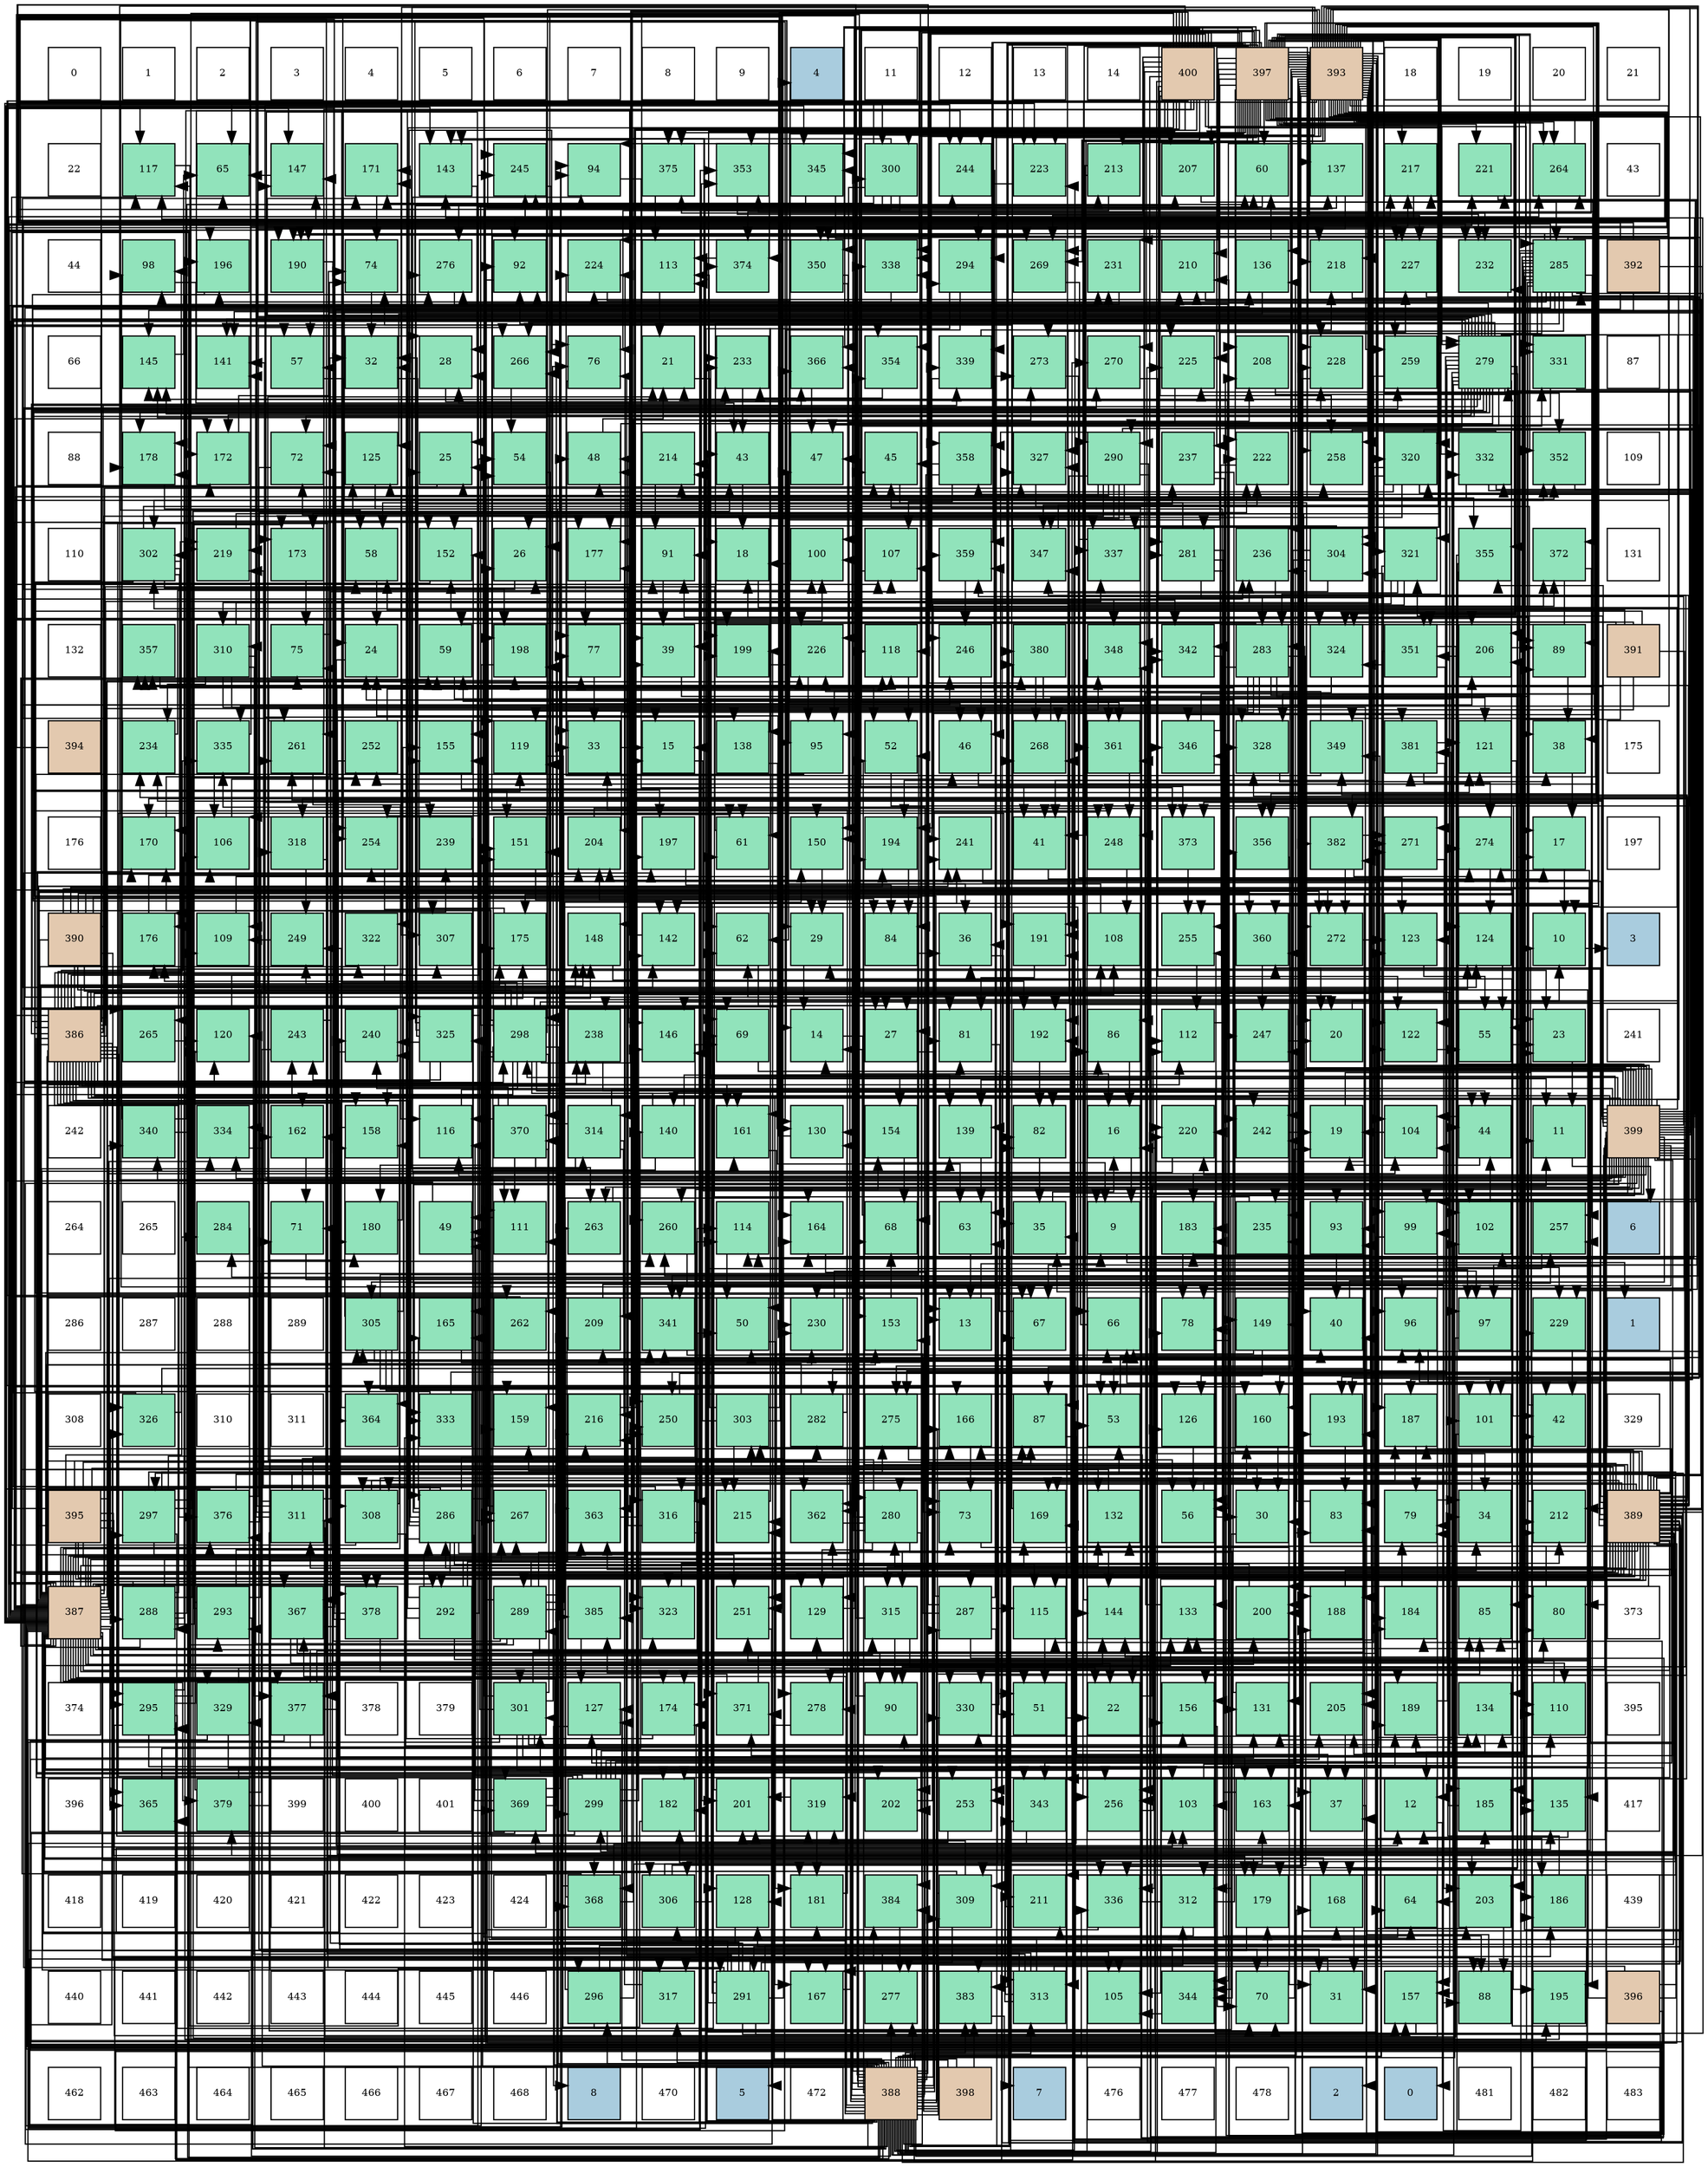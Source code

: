 digraph layout{
 rankdir=TB;
 splines=ortho;
 node [style=filled shape=square fixedsize=true width=0.6];
0[label="0", fontsize=8, fillcolor="#ffffff"];
1[label="1", fontsize=8, fillcolor="#ffffff"];
2[label="2", fontsize=8, fillcolor="#ffffff"];
3[label="3", fontsize=8, fillcolor="#ffffff"];
4[label="4", fontsize=8, fillcolor="#ffffff"];
5[label="5", fontsize=8, fillcolor="#ffffff"];
6[label="6", fontsize=8, fillcolor="#ffffff"];
7[label="7", fontsize=8, fillcolor="#ffffff"];
8[label="8", fontsize=8, fillcolor="#ffffff"];
9[label="9", fontsize=8, fillcolor="#ffffff"];
10[label="4", fontsize=8, fillcolor="#a9ccde"];
11[label="11", fontsize=8, fillcolor="#ffffff"];
12[label="12", fontsize=8, fillcolor="#ffffff"];
13[label="13", fontsize=8, fillcolor="#ffffff"];
14[label="14", fontsize=8, fillcolor="#ffffff"];
15[label="400", fontsize=8, fillcolor="#e3c9af"];
16[label="397", fontsize=8, fillcolor="#e3c9af"];
17[label="393", fontsize=8, fillcolor="#e3c9af"];
18[label="18", fontsize=8, fillcolor="#ffffff"];
19[label="19", fontsize=8, fillcolor="#ffffff"];
20[label="20", fontsize=8, fillcolor="#ffffff"];
21[label="21", fontsize=8, fillcolor="#ffffff"];
22[label="22", fontsize=8, fillcolor="#ffffff"];
23[label="117", fontsize=8, fillcolor="#91e3bb"];
24[label="65", fontsize=8, fillcolor="#91e3bb"];
25[label="147", fontsize=8, fillcolor="#91e3bb"];
26[label="171", fontsize=8, fillcolor="#91e3bb"];
27[label="143", fontsize=8, fillcolor="#91e3bb"];
28[label="245", fontsize=8, fillcolor="#91e3bb"];
29[label="94", fontsize=8, fillcolor="#91e3bb"];
30[label="375", fontsize=8, fillcolor="#91e3bb"];
31[label="353", fontsize=8, fillcolor="#91e3bb"];
32[label="345", fontsize=8, fillcolor="#91e3bb"];
33[label="300", fontsize=8, fillcolor="#91e3bb"];
34[label="244", fontsize=8, fillcolor="#91e3bb"];
35[label="223", fontsize=8, fillcolor="#91e3bb"];
36[label="213", fontsize=8, fillcolor="#91e3bb"];
37[label="207", fontsize=8, fillcolor="#91e3bb"];
38[label="60", fontsize=8, fillcolor="#91e3bb"];
39[label="137", fontsize=8, fillcolor="#91e3bb"];
40[label="217", fontsize=8, fillcolor="#91e3bb"];
41[label="221", fontsize=8, fillcolor="#91e3bb"];
42[label="264", fontsize=8, fillcolor="#91e3bb"];
43[label="43", fontsize=8, fillcolor="#ffffff"];
44[label="44", fontsize=8, fillcolor="#ffffff"];
45[label="98", fontsize=8, fillcolor="#91e3bb"];
46[label="196", fontsize=8, fillcolor="#91e3bb"];
47[label="190", fontsize=8, fillcolor="#91e3bb"];
48[label="74", fontsize=8, fillcolor="#91e3bb"];
49[label="276", fontsize=8, fillcolor="#91e3bb"];
50[label="92", fontsize=8, fillcolor="#91e3bb"];
51[label="224", fontsize=8, fillcolor="#91e3bb"];
52[label="113", fontsize=8, fillcolor="#91e3bb"];
53[label="374", fontsize=8, fillcolor="#91e3bb"];
54[label="350", fontsize=8, fillcolor="#91e3bb"];
55[label="338", fontsize=8, fillcolor="#91e3bb"];
56[label="294", fontsize=8, fillcolor="#91e3bb"];
57[label="269", fontsize=8, fillcolor="#91e3bb"];
58[label="231", fontsize=8, fillcolor="#91e3bb"];
59[label="210", fontsize=8, fillcolor="#91e3bb"];
60[label="136", fontsize=8, fillcolor="#91e3bb"];
61[label="218", fontsize=8, fillcolor="#91e3bb"];
62[label="227", fontsize=8, fillcolor="#91e3bb"];
63[label="232", fontsize=8, fillcolor="#91e3bb"];
64[label="285", fontsize=8, fillcolor="#91e3bb"];
65[label="392", fontsize=8, fillcolor="#e3c9af"];
66[label="66", fontsize=8, fillcolor="#ffffff"];
67[label="145", fontsize=8, fillcolor="#91e3bb"];
68[label="141", fontsize=8, fillcolor="#91e3bb"];
69[label="57", fontsize=8, fillcolor="#91e3bb"];
70[label="32", fontsize=8, fillcolor="#91e3bb"];
71[label="28", fontsize=8, fillcolor="#91e3bb"];
72[label="266", fontsize=8, fillcolor="#91e3bb"];
73[label="76", fontsize=8, fillcolor="#91e3bb"];
74[label="21", fontsize=8, fillcolor="#91e3bb"];
75[label="233", fontsize=8, fillcolor="#91e3bb"];
76[label="366", fontsize=8, fillcolor="#91e3bb"];
77[label="354", fontsize=8, fillcolor="#91e3bb"];
78[label="339", fontsize=8, fillcolor="#91e3bb"];
79[label="273", fontsize=8, fillcolor="#91e3bb"];
80[label="270", fontsize=8, fillcolor="#91e3bb"];
81[label="225", fontsize=8, fillcolor="#91e3bb"];
82[label="208", fontsize=8, fillcolor="#91e3bb"];
83[label="228", fontsize=8, fillcolor="#91e3bb"];
84[label="259", fontsize=8, fillcolor="#91e3bb"];
85[label="279", fontsize=8, fillcolor="#91e3bb"];
86[label="331", fontsize=8, fillcolor="#91e3bb"];
87[label="87", fontsize=8, fillcolor="#ffffff"];
88[label="88", fontsize=8, fillcolor="#ffffff"];
89[label="178", fontsize=8, fillcolor="#91e3bb"];
90[label="172", fontsize=8, fillcolor="#91e3bb"];
91[label="72", fontsize=8, fillcolor="#91e3bb"];
92[label="125", fontsize=8, fillcolor="#91e3bb"];
93[label="25", fontsize=8, fillcolor="#91e3bb"];
94[label="54", fontsize=8, fillcolor="#91e3bb"];
95[label="48", fontsize=8, fillcolor="#91e3bb"];
96[label="214", fontsize=8, fillcolor="#91e3bb"];
97[label="43", fontsize=8, fillcolor="#91e3bb"];
98[label="47", fontsize=8, fillcolor="#91e3bb"];
99[label="45", fontsize=8, fillcolor="#91e3bb"];
100[label="358", fontsize=8, fillcolor="#91e3bb"];
101[label="327", fontsize=8, fillcolor="#91e3bb"];
102[label="290", fontsize=8, fillcolor="#91e3bb"];
103[label="237", fontsize=8, fillcolor="#91e3bb"];
104[label="222", fontsize=8, fillcolor="#91e3bb"];
105[label="258", fontsize=8, fillcolor="#91e3bb"];
106[label="320", fontsize=8, fillcolor="#91e3bb"];
107[label="332", fontsize=8, fillcolor="#91e3bb"];
108[label="352", fontsize=8, fillcolor="#91e3bb"];
109[label="109", fontsize=8, fillcolor="#ffffff"];
110[label="110", fontsize=8, fillcolor="#ffffff"];
111[label="302", fontsize=8, fillcolor="#91e3bb"];
112[label="219", fontsize=8, fillcolor="#91e3bb"];
113[label="173", fontsize=8, fillcolor="#91e3bb"];
114[label="58", fontsize=8, fillcolor="#91e3bb"];
115[label="152", fontsize=8, fillcolor="#91e3bb"];
116[label="26", fontsize=8, fillcolor="#91e3bb"];
117[label="177", fontsize=8, fillcolor="#91e3bb"];
118[label="91", fontsize=8, fillcolor="#91e3bb"];
119[label="18", fontsize=8, fillcolor="#91e3bb"];
120[label="100", fontsize=8, fillcolor="#91e3bb"];
121[label="107", fontsize=8, fillcolor="#91e3bb"];
122[label="359", fontsize=8, fillcolor="#91e3bb"];
123[label="347", fontsize=8, fillcolor="#91e3bb"];
124[label="337", fontsize=8, fillcolor="#91e3bb"];
125[label="281", fontsize=8, fillcolor="#91e3bb"];
126[label="236", fontsize=8, fillcolor="#91e3bb"];
127[label="304", fontsize=8, fillcolor="#91e3bb"];
128[label="321", fontsize=8, fillcolor="#91e3bb"];
129[label="355", fontsize=8, fillcolor="#91e3bb"];
130[label="372", fontsize=8, fillcolor="#91e3bb"];
131[label="131", fontsize=8, fillcolor="#ffffff"];
132[label="132", fontsize=8, fillcolor="#ffffff"];
133[label="357", fontsize=8, fillcolor="#91e3bb"];
134[label="310", fontsize=8, fillcolor="#91e3bb"];
135[label="75", fontsize=8, fillcolor="#91e3bb"];
136[label="24", fontsize=8, fillcolor="#91e3bb"];
137[label="59", fontsize=8, fillcolor="#91e3bb"];
138[label="198", fontsize=8, fillcolor="#91e3bb"];
139[label="77", fontsize=8, fillcolor="#91e3bb"];
140[label="39", fontsize=8, fillcolor="#91e3bb"];
141[label="199", fontsize=8, fillcolor="#91e3bb"];
142[label="226", fontsize=8, fillcolor="#91e3bb"];
143[label="118", fontsize=8, fillcolor="#91e3bb"];
144[label="246", fontsize=8, fillcolor="#91e3bb"];
145[label="380", fontsize=8, fillcolor="#91e3bb"];
146[label="348", fontsize=8, fillcolor="#91e3bb"];
147[label="342", fontsize=8, fillcolor="#91e3bb"];
148[label="283", fontsize=8, fillcolor="#91e3bb"];
149[label="324", fontsize=8, fillcolor="#91e3bb"];
150[label="351", fontsize=8, fillcolor="#91e3bb"];
151[label="206", fontsize=8, fillcolor="#91e3bb"];
152[label="89", fontsize=8, fillcolor="#91e3bb"];
153[label="391", fontsize=8, fillcolor="#e3c9af"];
154[label="394", fontsize=8, fillcolor="#e3c9af"];
155[label="234", fontsize=8, fillcolor="#91e3bb"];
156[label="335", fontsize=8, fillcolor="#91e3bb"];
157[label="261", fontsize=8, fillcolor="#91e3bb"];
158[label="252", fontsize=8, fillcolor="#91e3bb"];
159[label="155", fontsize=8, fillcolor="#91e3bb"];
160[label="119", fontsize=8, fillcolor="#91e3bb"];
161[label="33", fontsize=8, fillcolor="#91e3bb"];
162[label="15", fontsize=8, fillcolor="#91e3bb"];
163[label="138", fontsize=8, fillcolor="#91e3bb"];
164[label="95", fontsize=8, fillcolor="#91e3bb"];
165[label="52", fontsize=8, fillcolor="#91e3bb"];
166[label="46", fontsize=8, fillcolor="#91e3bb"];
167[label="268", fontsize=8, fillcolor="#91e3bb"];
168[label="361", fontsize=8, fillcolor="#91e3bb"];
169[label="346", fontsize=8, fillcolor="#91e3bb"];
170[label="328", fontsize=8, fillcolor="#91e3bb"];
171[label="349", fontsize=8, fillcolor="#91e3bb"];
172[label="381", fontsize=8, fillcolor="#91e3bb"];
173[label="121", fontsize=8, fillcolor="#91e3bb"];
174[label="38", fontsize=8, fillcolor="#91e3bb"];
175[label="175", fontsize=8, fillcolor="#ffffff"];
176[label="176", fontsize=8, fillcolor="#ffffff"];
177[label="170", fontsize=8, fillcolor="#91e3bb"];
178[label="106", fontsize=8, fillcolor="#91e3bb"];
179[label="318", fontsize=8, fillcolor="#91e3bb"];
180[label="254", fontsize=8, fillcolor="#91e3bb"];
181[label="239", fontsize=8, fillcolor="#91e3bb"];
182[label="151", fontsize=8, fillcolor="#91e3bb"];
183[label="204", fontsize=8, fillcolor="#91e3bb"];
184[label="197", fontsize=8, fillcolor="#91e3bb"];
185[label="61", fontsize=8, fillcolor="#91e3bb"];
186[label="150", fontsize=8, fillcolor="#91e3bb"];
187[label="194", fontsize=8, fillcolor="#91e3bb"];
188[label="241", fontsize=8, fillcolor="#91e3bb"];
189[label="41", fontsize=8, fillcolor="#91e3bb"];
190[label="248", fontsize=8, fillcolor="#91e3bb"];
191[label="373", fontsize=8, fillcolor="#91e3bb"];
192[label="356", fontsize=8, fillcolor="#91e3bb"];
193[label="382", fontsize=8, fillcolor="#91e3bb"];
194[label="271", fontsize=8, fillcolor="#91e3bb"];
195[label="274", fontsize=8, fillcolor="#91e3bb"];
196[label="17", fontsize=8, fillcolor="#91e3bb"];
197[label="197", fontsize=8, fillcolor="#ffffff"];
198[label="390", fontsize=8, fillcolor="#e3c9af"];
199[label="176", fontsize=8, fillcolor="#91e3bb"];
200[label="109", fontsize=8, fillcolor="#91e3bb"];
201[label="249", fontsize=8, fillcolor="#91e3bb"];
202[label="322", fontsize=8, fillcolor="#91e3bb"];
203[label="307", fontsize=8, fillcolor="#91e3bb"];
204[label="175", fontsize=8, fillcolor="#91e3bb"];
205[label="148", fontsize=8, fillcolor="#91e3bb"];
206[label="142", fontsize=8, fillcolor="#91e3bb"];
207[label="62", fontsize=8, fillcolor="#91e3bb"];
208[label="29", fontsize=8, fillcolor="#91e3bb"];
209[label="84", fontsize=8, fillcolor="#91e3bb"];
210[label="36", fontsize=8, fillcolor="#91e3bb"];
211[label="191", fontsize=8, fillcolor="#91e3bb"];
212[label="108", fontsize=8, fillcolor="#91e3bb"];
213[label="255", fontsize=8, fillcolor="#91e3bb"];
214[label="360", fontsize=8, fillcolor="#91e3bb"];
215[label="272", fontsize=8, fillcolor="#91e3bb"];
216[label="123", fontsize=8, fillcolor="#91e3bb"];
217[label="124", fontsize=8, fillcolor="#91e3bb"];
218[label="10", fontsize=8, fillcolor="#91e3bb"];
219[label="3", fontsize=8, fillcolor="#a9ccde"];
220[label="386", fontsize=8, fillcolor="#e3c9af"];
221[label="265", fontsize=8, fillcolor="#91e3bb"];
222[label="120", fontsize=8, fillcolor="#91e3bb"];
223[label="243", fontsize=8, fillcolor="#91e3bb"];
224[label="240", fontsize=8, fillcolor="#91e3bb"];
225[label="325", fontsize=8, fillcolor="#91e3bb"];
226[label="298", fontsize=8, fillcolor="#91e3bb"];
227[label="238", fontsize=8, fillcolor="#91e3bb"];
228[label="146", fontsize=8, fillcolor="#91e3bb"];
229[label="69", fontsize=8, fillcolor="#91e3bb"];
230[label="14", fontsize=8, fillcolor="#91e3bb"];
231[label="27", fontsize=8, fillcolor="#91e3bb"];
232[label="81", fontsize=8, fillcolor="#91e3bb"];
233[label="192", fontsize=8, fillcolor="#91e3bb"];
234[label="86", fontsize=8, fillcolor="#91e3bb"];
235[label="112", fontsize=8, fillcolor="#91e3bb"];
236[label="247", fontsize=8, fillcolor="#91e3bb"];
237[label="20", fontsize=8, fillcolor="#91e3bb"];
238[label="122", fontsize=8, fillcolor="#91e3bb"];
239[label="55", fontsize=8, fillcolor="#91e3bb"];
240[label="23", fontsize=8, fillcolor="#91e3bb"];
241[label="241", fontsize=8, fillcolor="#ffffff"];
242[label="242", fontsize=8, fillcolor="#ffffff"];
243[label="340", fontsize=8, fillcolor="#91e3bb"];
244[label="334", fontsize=8, fillcolor="#91e3bb"];
245[label="162", fontsize=8, fillcolor="#91e3bb"];
246[label="158", fontsize=8, fillcolor="#91e3bb"];
247[label="116", fontsize=8, fillcolor="#91e3bb"];
248[label="370", fontsize=8, fillcolor="#91e3bb"];
249[label="314", fontsize=8, fillcolor="#91e3bb"];
250[label="140", fontsize=8, fillcolor="#91e3bb"];
251[label="161", fontsize=8, fillcolor="#91e3bb"];
252[label="130", fontsize=8, fillcolor="#91e3bb"];
253[label="154", fontsize=8, fillcolor="#91e3bb"];
254[label="139", fontsize=8, fillcolor="#91e3bb"];
255[label="82", fontsize=8, fillcolor="#91e3bb"];
256[label="16", fontsize=8, fillcolor="#91e3bb"];
257[label="220", fontsize=8, fillcolor="#91e3bb"];
258[label="242", fontsize=8, fillcolor="#91e3bb"];
259[label="19", fontsize=8, fillcolor="#91e3bb"];
260[label="104", fontsize=8, fillcolor="#91e3bb"];
261[label="44", fontsize=8, fillcolor="#91e3bb"];
262[label="11", fontsize=8, fillcolor="#91e3bb"];
263[label="399", fontsize=8, fillcolor="#e3c9af"];
264[label="264", fontsize=8, fillcolor="#ffffff"];
265[label="265", fontsize=8, fillcolor="#ffffff"];
266[label="284", fontsize=8, fillcolor="#91e3bb"];
267[label="71", fontsize=8, fillcolor="#91e3bb"];
268[label="180", fontsize=8, fillcolor="#91e3bb"];
269[label="49", fontsize=8, fillcolor="#91e3bb"];
270[label="111", fontsize=8, fillcolor="#91e3bb"];
271[label="263", fontsize=8, fillcolor="#91e3bb"];
272[label="260", fontsize=8, fillcolor="#91e3bb"];
273[label="114", fontsize=8, fillcolor="#91e3bb"];
274[label="164", fontsize=8, fillcolor="#91e3bb"];
275[label="68", fontsize=8, fillcolor="#91e3bb"];
276[label="63", fontsize=8, fillcolor="#91e3bb"];
277[label="35", fontsize=8, fillcolor="#91e3bb"];
278[label="9", fontsize=8, fillcolor="#91e3bb"];
279[label="183", fontsize=8, fillcolor="#91e3bb"];
280[label="235", fontsize=8, fillcolor="#91e3bb"];
281[label="93", fontsize=8, fillcolor="#91e3bb"];
282[label="99", fontsize=8, fillcolor="#91e3bb"];
283[label="102", fontsize=8, fillcolor="#91e3bb"];
284[label="257", fontsize=8, fillcolor="#91e3bb"];
285[label="6", fontsize=8, fillcolor="#a9ccde"];
286[label="286", fontsize=8, fillcolor="#ffffff"];
287[label="287", fontsize=8, fillcolor="#ffffff"];
288[label="288", fontsize=8, fillcolor="#ffffff"];
289[label="289", fontsize=8, fillcolor="#ffffff"];
290[label="305", fontsize=8, fillcolor="#91e3bb"];
291[label="165", fontsize=8, fillcolor="#91e3bb"];
292[label="262", fontsize=8, fillcolor="#91e3bb"];
293[label="209", fontsize=8, fillcolor="#91e3bb"];
294[label="341", fontsize=8, fillcolor="#91e3bb"];
295[label="50", fontsize=8, fillcolor="#91e3bb"];
296[label="230", fontsize=8, fillcolor="#91e3bb"];
297[label="153", fontsize=8, fillcolor="#91e3bb"];
298[label="13", fontsize=8, fillcolor="#91e3bb"];
299[label="67", fontsize=8, fillcolor="#91e3bb"];
300[label="66", fontsize=8, fillcolor="#91e3bb"];
301[label="78", fontsize=8, fillcolor="#91e3bb"];
302[label="149", fontsize=8, fillcolor="#91e3bb"];
303[label="40", fontsize=8, fillcolor="#91e3bb"];
304[label="96", fontsize=8, fillcolor="#91e3bb"];
305[label="97", fontsize=8, fillcolor="#91e3bb"];
306[label="229", fontsize=8, fillcolor="#91e3bb"];
307[label="1", fontsize=8, fillcolor="#a9ccde"];
308[label="308", fontsize=8, fillcolor="#ffffff"];
309[label="326", fontsize=8, fillcolor="#91e3bb"];
310[label="310", fontsize=8, fillcolor="#ffffff"];
311[label="311", fontsize=8, fillcolor="#ffffff"];
312[label="364", fontsize=8, fillcolor="#91e3bb"];
313[label="333", fontsize=8, fillcolor="#91e3bb"];
314[label="159", fontsize=8, fillcolor="#91e3bb"];
315[label="216", fontsize=8, fillcolor="#91e3bb"];
316[label="250", fontsize=8, fillcolor="#91e3bb"];
317[label="303", fontsize=8, fillcolor="#91e3bb"];
318[label="282", fontsize=8, fillcolor="#91e3bb"];
319[label="275", fontsize=8, fillcolor="#91e3bb"];
320[label="166", fontsize=8, fillcolor="#91e3bb"];
321[label="87", fontsize=8, fillcolor="#91e3bb"];
322[label="53", fontsize=8, fillcolor="#91e3bb"];
323[label="126", fontsize=8, fillcolor="#91e3bb"];
324[label="160", fontsize=8, fillcolor="#91e3bb"];
325[label="193", fontsize=8, fillcolor="#91e3bb"];
326[label="187", fontsize=8, fillcolor="#91e3bb"];
327[label="101", fontsize=8, fillcolor="#91e3bb"];
328[label="42", fontsize=8, fillcolor="#91e3bb"];
329[label="329", fontsize=8, fillcolor="#ffffff"];
330[label="395", fontsize=8, fillcolor="#e3c9af"];
331[label="297", fontsize=8, fillcolor="#91e3bb"];
332[label="376", fontsize=8, fillcolor="#91e3bb"];
333[label="311", fontsize=8, fillcolor="#91e3bb"];
334[label="308", fontsize=8, fillcolor="#91e3bb"];
335[label="286", fontsize=8, fillcolor="#91e3bb"];
336[label="267", fontsize=8, fillcolor="#91e3bb"];
337[label="363", fontsize=8, fillcolor="#91e3bb"];
338[label="316", fontsize=8, fillcolor="#91e3bb"];
339[label="215", fontsize=8, fillcolor="#91e3bb"];
340[label="362", fontsize=8, fillcolor="#91e3bb"];
341[label="280", fontsize=8, fillcolor="#91e3bb"];
342[label="73", fontsize=8, fillcolor="#91e3bb"];
343[label="169", fontsize=8, fillcolor="#91e3bb"];
344[label="132", fontsize=8, fillcolor="#91e3bb"];
345[label="56", fontsize=8, fillcolor="#91e3bb"];
346[label="30", fontsize=8, fillcolor="#91e3bb"];
347[label="83", fontsize=8, fillcolor="#91e3bb"];
348[label="79", fontsize=8, fillcolor="#91e3bb"];
349[label="34", fontsize=8, fillcolor="#91e3bb"];
350[label="212", fontsize=8, fillcolor="#91e3bb"];
351[label="389", fontsize=8, fillcolor="#e3c9af"];
352[label="387", fontsize=8, fillcolor="#e3c9af"];
353[label="288", fontsize=8, fillcolor="#91e3bb"];
354[label="293", fontsize=8, fillcolor="#91e3bb"];
355[label="367", fontsize=8, fillcolor="#91e3bb"];
356[label="378", fontsize=8, fillcolor="#91e3bb"];
357[label="292", fontsize=8, fillcolor="#91e3bb"];
358[label="289", fontsize=8, fillcolor="#91e3bb"];
359[label="385", fontsize=8, fillcolor="#91e3bb"];
360[label="323", fontsize=8, fillcolor="#91e3bb"];
361[label="251", fontsize=8, fillcolor="#91e3bb"];
362[label="129", fontsize=8, fillcolor="#91e3bb"];
363[label="315", fontsize=8, fillcolor="#91e3bb"];
364[label="287", fontsize=8, fillcolor="#91e3bb"];
365[label="115", fontsize=8, fillcolor="#91e3bb"];
366[label="144", fontsize=8, fillcolor="#91e3bb"];
367[label="133", fontsize=8, fillcolor="#91e3bb"];
368[label="200", fontsize=8, fillcolor="#91e3bb"];
369[label="188", fontsize=8, fillcolor="#91e3bb"];
370[label="184", fontsize=8, fillcolor="#91e3bb"];
371[label="85", fontsize=8, fillcolor="#91e3bb"];
372[label="80", fontsize=8, fillcolor="#91e3bb"];
373[label="373", fontsize=8, fillcolor="#ffffff"];
374[label="374", fontsize=8, fillcolor="#ffffff"];
375[label="295", fontsize=8, fillcolor="#91e3bb"];
376[label="329", fontsize=8, fillcolor="#91e3bb"];
377[label="377", fontsize=8, fillcolor="#91e3bb"];
378[label="378", fontsize=8, fillcolor="#ffffff"];
379[label="379", fontsize=8, fillcolor="#ffffff"];
380[label="301", fontsize=8, fillcolor="#91e3bb"];
381[label="127", fontsize=8, fillcolor="#91e3bb"];
382[label="174", fontsize=8, fillcolor="#91e3bb"];
383[label="371", fontsize=8, fillcolor="#91e3bb"];
384[label="278", fontsize=8, fillcolor="#91e3bb"];
385[label="90", fontsize=8, fillcolor="#91e3bb"];
386[label="330", fontsize=8, fillcolor="#91e3bb"];
387[label="51", fontsize=8, fillcolor="#91e3bb"];
388[label="22", fontsize=8, fillcolor="#91e3bb"];
389[label="156", fontsize=8, fillcolor="#91e3bb"];
390[label="131", fontsize=8, fillcolor="#91e3bb"];
391[label="205", fontsize=8, fillcolor="#91e3bb"];
392[label="189", fontsize=8, fillcolor="#91e3bb"];
393[label="134", fontsize=8, fillcolor="#91e3bb"];
394[label="110", fontsize=8, fillcolor="#91e3bb"];
395[label="395", fontsize=8, fillcolor="#ffffff"];
396[label="396", fontsize=8, fillcolor="#ffffff"];
397[label="365", fontsize=8, fillcolor="#91e3bb"];
398[label="379", fontsize=8, fillcolor="#91e3bb"];
399[label="399", fontsize=8, fillcolor="#ffffff"];
400[label="400", fontsize=8, fillcolor="#ffffff"];
401[label="401", fontsize=8, fillcolor="#ffffff"];
402[label="369", fontsize=8, fillcolor="#91e3bb"];
403[label="299", fontsize=8, fillcolor="#91e3bb"];
404[label="182", fontsize=8, fillcolor="#91e3bb"];
405[label="201", fontsize=8, fillcolor="#91e3bb"];
406[label="319", fontsize=8, fillcolor="#91e3bb"];
407[label="202", fontsize=8, fillcolor="#91e3bb"];
408[label="253", fontsize=8, fillcolor="#91e3bb"];
409[label="343", fontsize=8, fillcolor="#91e3bb"];
410[label="256", fontsize=8, fillcolor="#91e3bb"];
411[label="103", fontsize=8, fillcolor="#91e3bb"];
412[label="163", fontsize=8, fillcolor="#91e3bb"];
413[label="37", fontsize=8, fillcolor="#91e3bb"];
414[label="12", fontsize=8, fillcolor="#91e3bb"];
415[label="185", fontsize=8, fillcolor="#91e3bb"];
416[label="135", fontsize=8, fillcolor="#91e3bb"];
417[label="417", fontsize=8, fillcolor="#ffffff"];
418[label="418", fontsize=8, fillcolor="#ffffff"];
419[label="419", fontsize=8, fillcolor="#ffffff"];
420[label="420", fontsize=8, fillcolor="#ffffff"];
421[label="421", fontsize=8, fillcolor="#ffffff"];
422[label="422", fontsize=8, fillcolor="#ffffff"];
423[label="423", fontsize=8, fillcolor="#ffffff"];
424[label="424", fontsize=8, fillcolor="#ffffff"];
425[label="368", fontsize=8, fillcolor="#91e3bb"];
426[label="306", fontsize=8, fillcolor="#91e3bb"];
427[label="128", fontsize=8, fillcolor="#91e3bb"];
428[label="181", fontsize=8, fillcolor="#91e3bb"];
429[label="384", fontsize=8, fillcolor="#91e3bb"];
430[label="309", fontsize=8, fillcolor="#91e3bb"];
431[label="211", fontsize=8, fillcolor="#91e3bb"];
432[label="336", fontsize=8, fillcolor="#91e3bb"];
433[label="312", fontsize=8, fillcolor="#91e3bb"];
434[label="179", fontsize=8, fillcolor="#91e3bb"];
435[label="168", fontsize=8, fillcolor="#91e3bb"];
436[label="64", fontsize=8, fillcolor="#91e3bb"];
437[label="203", fontsize=8, fillcolor="#91e3bb"];
438[label="186", fontsize=8, fillcolor="#91e3bb"];
439[label="439", fontsize=8, fillcolor="#ffffff"];
440[label="440", fontsize=8, fillcolor="#ffffff"];
441[label="441", fontsize=8, fillcolor="#ffffff"];
442[label="442", fontsize=8, fillcolor="#ffffff"];
443[label="443", fontsize=8, fillcolor="#ffffff"];
444[label="444", fontsize=8, fillcolor="#ffffff"];
445[label="445", fontsize=8, fillcolor="#ffffff"];
446[label="446", fontsize=8, fillcolor="#ffffff"];
447[label="296", fontsize=8, fillcolor="#91e3bb"];
448[label="317", fontsize=8, fillcolor="#91e3bb"];
449[label="291", fontsize=8, fillcolor="#91e3bb"];
450[label="167", fontsize=8, fillcolor="#91e3bb"];
451[label="277", fontsize=8, fillcolor="#91e3bb"];
452[label="383", fontsize=8, fillcolor="#91e3bb"];
453[label="313", fontsize=8, fillcolor="#91e3bb"];
454[label="105", fontsize=8, fillcolor="#91e3bb"];
455[label="344", fontsize=8, fillcolor="#91e3bb"];
456[label="70", fontsize=8, fillcolor="#91e3bb"];
457[label="31", fontsize=8, fillcolor="#91e3bb"];
458[label="157", fontsize=8, fillcolor="#91e3bb"];
459[label="88", fontsize=8, fillcolor="#91e3bb"];
460[label="195", fontsize=8, fillcolor="#91e3bb"];
461[label="396", fontsize=8, fillcolor="#e3c9af"];
462[label="462", fontsize=8, fillcolor="#ffffff"];
463[label="463", fontsize=8, fillcolor="#ffffff"];
464[label="464", fontsize=8, fillcolor="#ffffff"];
465[label="465", fontsize=8, fillcolor="#ffffff"];
466[label="466", fontsize=8, fillcolor="#ffffff"];
467[label="467", fontsize=8, fillcolor="#ffffff"];
468[label="468", fontsize=8, fillcolor="#ffffff"];
469[label="8", fontsize=8, fillcolor="#a9ccde"];
470[label="470", fontsize=8, fillcolor="#ffffff"];
471[label="5", fontsize=8, fillcolor="#a9ccde"];
472[label="472", fontsize=8, fillcolor="#ffffff"];
473[label="388", fontsize=8, fillcolor="#e3c9af"];
474[label="398", fontsize=8, fillcolor="#e3c9af"];
475[label="7", fontsize=8, fillcolor="#a9ccde"];
476[label="476", fontsize=8, fillcolor="#ffffff"];
477[label="477", fontsize=8, fillcolor="#ffffff"];
478[label="478", fontsize=8, fillcolor="#ffffff"];
479[label="2", fontsize=8, fillcolor="#a9ccde"];
480[label="0", fontsize=8, fillcolor="#a9ccde"];
481[label="481", fontsize=8, fillcolor="#ffffff"];
482[label="482", fontsize=8, fillcolor="#ffffff"];
483[label="483", fontsize=8, fillcolor="#ffffff"];
edge [constraint=false, style=vis];278 -> 307;
218 -> 219;
262 -> 285;
414 -> 480;
298 -> 278;
230 -> 278;
162 -> 278;
256 -> 278;
196 -> 218;
119 -> 218;
259 -> 218;
237 -> 218;
74 -> 262;
388 -> 262;
240 -> 262;
136 -> 414;
93 -> 298;
116 -> 298;
231 -> 298;
71 -> 230;
208 -> 230;
346 -> 162;
457 -> 162;
70 -> 162;
161 -> 162;
349 -> 256;
277 -> 256;
210 -> 256;
413 -> 479;
174 -> 196;
140 -> 196;
303 -> 196;
189 -> 196;
328 -> 119;
97 -> 119;
261 -> 259;
99 -> 237;
166 -> 237;
98 -> 10;
95 -> 74;
269 -> 74;
295 -> 388;
387 -> 388;
165 -> 240;
322 -> 240;
94 -> 240;
239 -> 240;
345 -> 262;
69 -> 136;
114 -> 136;
137 -> 414;
38 -> 93;
185 -> 116;
207 -> 231;
276 -> 298;
436 -> 71;
24 -> 208;
300 -> 208;
299 -> 230;
275 -> 230;
229 -> 346;
456 -> 346;
267 -> 457;
91 -> 457;
342 -> 457;
48 -> 70;
135 -> 70;
73 -> 161;
139 -> 161;
301 -> 349;
348 -> 349;
372 -> 277;
232 -> 277;
255 -> 277;
347 -> 277;
209 -> 210;
371 -> 210;
234 -> 256;
321 -> 413;
459 -> 413;
152 -> 174;
385 -> 140;
118 -> 140;
50 -> 303;
281 -> 303;
29 -> 189;
164 -> 328;
304 -> 328;
305 -> 97;
45 -> 97;
282 -> 97;
120 -> 119;
327 -> 119;
283 -> 261;
411 -> 259;
260 -> 259;
454 -> 99;
178 -> 166;
121 -> 237;
212 -> 98;
200 -> 98;
394 -> 95;
270 -> 269;
235 -> 74;
52 -> 74;
273 -> 295;
365 -> 387;
247 -> 388;
23 -> 388;
143 -> 165;
160 -> 322;
222 -> 94;
173 -> 239;
238 -> 239;
216 -> 239;
217 -> 239;
92 -> 345;
323 -> 345;
381 -> 469;
427 -> 69;
362 -> 114;
252 -> 136;
390 -> 136;
344 -> 137;
367 -> 137;
393 -> 414;
416 -> 414;
60 -> 38;
60 -> 92;
39 -> 185;
39 -> 207;
163 -> 276;
254 -> 276;
250 -> 436;
250 -> 232;
250 -> 160;
68 -> 71;
206 -> 71;
27 -> 71;
366 -> 24;
67 -> 24;
228 -> 24;
25 -> 24;
205 -> 300;
302 -> 300;
302 -> 323;
186 -> 208;
182 -> 208;
115 -> 299;
297 -> 275;
253 -> 275;
159 -> 229;
389 -> 456;
458 -> 456;
246 -> 456;
314 -> 456;
324 -> 346;
251 -> 346;
245 -> 267;
412 -> 91;
274 -> 342;
291 -> 342;
320 -> 342;
450 -> 342;
435 -> 457;
343 -> 48;
177 -> 48;
26 -> 48;
90 -> 48;
113 -> 135;
382 -> 70;
204 -> 70;
199 -> 73;
117 -> 139;
89 -> 139;
434 -> 139;
268 -> 139;
428 -> 161;
404 -> 161;
279 -> 301;
370 -> 348;
415 -> 348;
438 -> 348;
326 -> 348;
369 -> 349;
392 -> 349;
47 -> 372;
211 -> 232;
233 -> 255;
325 -> 347;
187 -> 209;
460 -> 209;
46 -> 209;
184 -> 209;
138 -> 371;
141 -> 210;
368 -> 210;
405 -> 234;
407 -> 321;
437 -> 459;
183 -> 413;
391 -> 413;
151 -> 152;
37 -> 152;
82 -> 152;
293 -> 152;
59 -> 174;
431 -> 385;
350 -> 118;
36 -> 118;
36 -> 305;
36 -> 327;
96 -> 118;
339 -> 140;
315 -> 140;
40 -> 50;
61 -> 281;
112 -> 303;
257 -> 29;
41 -> 189;
104 -> 189;
35 -> 164;
51 -> 164;
81 -> 164;
142 -> 164;
62 -> 304;
83 -> 328;
306 -> 328;
296 -> 305;
58 -> 45;
63 -> 282;
75 -> 97;
155 -> 120;
280 -> 120;
126 -> 327;
103 -> 283;
103 -> 411;
227 -> 261;
181 -> 411;
181 -> 178;
224 -> 411;
188 -> 260;
258 -> 259;
223 -> 454;
223 -> 121;
34 -> 166;
28 -> 166;
144 -> 166;
236 -> 237;
190 -> 212;
201 -> 200;
316 -> 98;
361 -> 471;
158 -> 394;
158 -> 143;
408 -> 95;
180 -> 270;
213 -> 235;
410 -> 235;
284 -> 52;
105 -> 273;
84 -> 365;
272 -> 387;
157 -> 247;
292 -> 23;
271 -> 165;
42 -> 322;
221 -> 222;
72 -> 94;
336 -> 94;
167 -> 173;
57 -> 173;
80 -> 238;
194 -> 238;
215 -> 216;
79 -> 216;
195 -> 217;
319 -> 345;
49 -> 345;
451 -> 381;
384 -> 427;
85 -> 69;
85 -> 436;
85 -> 300;
85 -> 229;
85 -> 91;
85 -> 255;
85 -> 143;
85 -> 252;
85 -> 390;
85 -> 68;
85 -> 206;
85 -> 366;
85 -> 67;
85 -> 228;
85 -> 25;
85 -> 205;
85 -> 182;
85 -> 297;
85 -> 159;
85 -> 389;
85 -> 458;
85 -> 324;
85 -> 251;
85 -> 412;
85 -> 274;
85 -> 320;
85 -> 435;
85 -> 343;
85 -> 26;
85 -> 90;
85 -> 113;
85 -> 204;
85 -> 117;
85 -> 89;
85 -> 434;
85 -> 72;
85 -> 319;
85 -> 49;
341 -> 160;
341 -> 362;
341 -> 252;
341 -> 390;
341 -> 407;
341 -> 183;
125 -> 114;
125 -> 459;
125 -> 238;
125 -> 344;
125 -> 367;
318 -> 137;
318 -> 252;
148 -> 322;
148 -> 137;
148 -> 321;
148 -> 394;
148 -> 160;
148 -> 367;
148 -> 183;
148 -> 167;
148 -> 215;
266 -> 367;
64 -> 301;
64 -> 372;
64 -> 232;
64 -> 347;
64 -> 371;
64 -> 394;
64 -> 393;
64 -> 416;
64 -> 279;
64 -> 370;
64 -> 415;
64 -> 438;
64 -> 369;
64 -> 392;
64 -> 47;
64 -> 211;
64 -> 233;
64 -> 325;
64 -> 460;
64 -> 46;
64 -> 184;
64 -> 138;
64 -> 141;
64 -> 368;
64 -> 437;
64 -> 391;
335 -> 93;
335 -> 229;
335 -> 73;
335 -> 235;
335 -> 365;
335 -> 173;
335 -> 60;
335 -> 254;
335 -> 291;
335 -> 428;
335 -> 415;
335 -> 326;
335 -> 408;
335 -> 284;
335 -> 49;
364 -> 295;
364 -> 232;
364 -> 365;
364 -> 60;
364 -> 39;
364 -> 408;
364 -> 79;
353 -> 38;
353 -> 299;
353 -> 163;
353 -> 314;
353 -> 324;
353 -> 199;
353 -> 434;
353 -> 46;
358 -> 38;
358 -> 273;
358 -> 23;
358 -> 68;
358 -> 366;
358 -> 25;
358 -> 186;
358 -> 47;
358 -> 211;
358 -> 325;
102 -> 93;
102 -> 116;
102 -> 231;
102 -> 185;
102 -> 207;
102 -> 276;
102 -> 299;
102 -> 92;
102 -> 254;
102 -> 115;
102 -> 253;
449 -> 93;
449 -> 207;
449 -> 73;
449 -> 458;
449 -> 274;
449 -> 291;
449 -> 279;
449 -> 370;
449 -> 59;
449 -> 96;
449 -> 315;
449 -> 81;
449 -> 227;
449 -> 188;
357 -> 185;
357 -> 371;
357 -> 26;
357 -> 89;
357 -> 187;
357 -> 37;
357 -> 293;
357 -> 315;
354 -> 231;
354 -> 113;
354 -> 117;
354 -> 268;
354 -> 460;
56 -> 163;
56 -> 254;
375 -> 92;
375 -> 254;
375 -> 458;
375 -> 184;
375 -> 272;
375 -> 167;
375 -> 49;
447 -> 276;
447 -> 229;
447 -> 389;
447 -> 274;
447 -> 370;
331 -> 200;
331 -> 250;
331 -> 27;
331 -> 211;
331 -> 431;
331 -> 361;
331 -> 158;
331 -> 215;
331 -> 319;
226 -> 91;
226 -> 68;
226 -> 27;
226 -> 366;
226 -> 67;
226 -> 205;
226 -> 182;
226 -> 159;
226 -> 389;
226 -> 246;
226 -> 314;
226 -> 251;
226 -> 245;
226 -> 412;
226 -> 291;
226 -> 435;
226 -> 177;
226 -> 89;
226 -> 268;
226 -> 336;
403 -> 269;
403 -> 267;
403 -> 255;
403 -> 347;
403 -> 216;
403 -> 323;
403 -> 206;
403 -> 228;
403 -> 186;
403 -> 182;
403 -> 325;
403 -> 213;
33 -> 73;
33 -> 323;
33 -> 27;
33 -> 186;
33 -> 26;
33 -> 72;
33 -> 49;
380 -> 372;
380 -> 52;
380 -> 143;
380 -> 67;
380 -> 302;
380 -> 233;
380 -> 180;
380 -> 410;
380 -> 42;
380 -> 194;
111 -> 275;
111 -> 228;
111 -> 458;
111 -> 177;
111 -> 199;
111 -> 221;
317 -> 228;
317 -> 151;
317 -> 82;
317 -> 339;
317 -> 35;
127 -> 302;
127 -> 186;
127 -> 324;
127 -> 117;
290 -> 387;
290 -> 165;
290 -> 297;
290 -> 246;
290 -> 314;
290 -> 204;
290 -> 405;
290 -> 336;
426 -> 253;
426 -> 412;
426 -> 369;
203 -> 159;
334 -> 389;
334 -> 246;
334 -> 324;
334 -> 326;
334 -> 46;
430 -> 267;
430 -> 320;
430 -> 450;
430 -> 405;
134 -> 200;
134 -> 412;
134 -> 369;
134 -> 431;
134 -> 155;
134 -> 126;
333 -> 91;
333 -> 385;
333 -> 282;
333 -> 36;
333 -> 315;
333 -> 257;
333 -> 104;
333 -> 62;
333 -> 296;
333 -> 181;
333 -> 28;
433 -> 320;
433 -> 392;
433 -> 431;
453 -> 135;
453 -> 222;
453 -> 450;
453 -> 343;
453 -> 382;
453 -> 434;
453 -> 428;
453 -> 404;
453 -> 405;
249 -> 26;
249 -> 82;
249 -> 293;
249 -> 315;
249 -> 201;
363 -> 385;
363 -> 90;
363 -> 460;
338 -> 90;
338 -> 382;
338 -> 199;
338 -> 404;
448 -> 117;
448 -> 268;
179 -> 434;
179 -> 201;
406 -> 428;
406 -> 405;
106 -> 95;
106 -> 279;
106 -> 326;
106 -> 325;
106 -> 187;
106 -> 141;
128 -> 326;
128 -> 211;
128 -> 233;
128 -> 187;
202 -> 233;
360 -> 234;
149 -> 234;
225 -> 37;
225 -> 83;
225 -> 58;
225 -> 103;
225 -> 224;
225 -> 223;
225 -> 34;
309 -> 281;
309 -> 45;
309 -> 59;
101 -> 174;
170 -> 174;
376 -> 350;
376 -> 257;
376 -> 104;
386 -> 350;
86 -> 350;
86 -> 280;
107 -> 305;
107 -> 327;
107 -> 96;
107 -> 280;
313 -> 118;
313 -> 260;
244 -> 339;
156 -> 178;
156 -> 40;
432 -> 50;
124 -> 50;
55 -> 50;
78 -> 61;
78 -> 188;
243 -> 45;
243 -> 112;
243 -> 41;
294 -> 303;
147 -> 257;
409 -> 29;
455 -> 29;
455 -> 454;
32 -> 29;
32 -> 28;
32 -> 144;
169 -> 41;
169 -> 62;
169 -> 236;
123 -> 104;
146 -> 189;
171 -> 51;
171 -> 142;
54 -> 120;
54 -> 51;
54 -> 142;
150 -> 304;
150 -> 306;
150 -> 194;
108 -> 306;
31 -> 63;
77 -> 75;
129 -> 261;
129 -> 283;
129 -> 260;
192 -> 258;
133 -> 258;
100 -> 99;
100 -> 121;
100 -> 143;
122 -> 144;
214 -> 236;
168 -> 190;
340 -> 212;
337 -> 212;
312 -> 201;
397 -> 316;
76 -> 98;
355 -> 394;
355 -> 160;
355 -> 238;
355 -> 57;
425 -> 95;
425 -> 271;
425 -> 221;
425 -> 80;
425 -> 79;
402 -> 269;
402 -> 270;
402 -> 247;
402 -> 284;
402 -> 84;
402 -> 72;
402 -> 195;
248 -> 270;
248 -> 247;
248 -> 84;
248 -> 292;
248 -> 271;
248 -> 80;
383 -> 269;
383 -> 235;
130 -> 213;
130 -> 284;
191 -> 213;
53 -> 52;
30 -> 52;
332 -> 322;
332 -> 105;
332 -> 157;
332 -> 72;
377 -> 295;
377 -> 165;
377 -> 273;
377 -> 167;
377 -> 194;
356 -> 387;
356 -> 23;
356 -> 215;
398 -> 222;
398 -> 217;
398 -> 336;
398 -> 195;
145 -> 217;
145 -> 167;
172 -> 173;
172 -> 216;
172 -> 195;
193 -> 194;
193 -> 215;
193 -> 195;
452 -> 475;
429 -> 451;
359 -> 381;
220 -> 231;
220 -> 261;
220 -> 305;
220 -> 282;
220 -> 178;
220 -> 222;
220 -> 217;
220 -> 159;
220 -> 246;
220 -> 251;
220 -> 450;
220 -> 404;
220 -> 415;
220 -> 438;
220 -> 112;
220 -> 142;
220 -> 75;
220 -> 258;
220 -> 34;
220 -> 190;
220 -> 335;
220 -> 353;
220 -> 449;
220 -> 375;
220 -> 447;
220 -> 203;
220 -> 334;
220 -> 179;
220 -> 406;
220 -> 309;
220 -> 170;
220 -> 313;
220 -> 156;
220 -> 124;
220 -> 78;
220 -> 340;
220 -> 337;
220 -> 312;
220 -> 397;
220 -> 76;
220 -> 402;
220 -> 332;
220 -> 377;
220 -> 356;
220 -> 429;
220 -> 359;
352 -> 116;
352 -> 99;
352 -> 135;
352 -> 304;
352 -> 327;
352 -> 411;
352 -> 260;
352 -> 454;
352 -> 178;
352 -> 121;
352 -> 366;
352 -> 25;
352 -> 205;
352 -> 115;
352 -> 297;
352 -> 251;
352 -> 245;
352 -> 320;
352 -> 435;
352 -> 343;
352 -> 177;
352 -> 90;
352 -> 382;
352 -> 204;
352 -> 428;
352 -> 392;
352 -> 47;
352 -> 184;
352 -> 138;
352 -> 368;
352 -> 151;
352 -> 40;
352 -> 61;
352 -> 35;
352 -> 51;
352 -> 81;
352 -> 142;
352 -> 62;
352 -> 83;
352 -> 296;
352 -> 58;
352 -> 63;
352 -> 126;
352 -> 227;
352 -> 224;
352 -> 188;
352 -> 258;
352 -> 28;
352 -> 316;
352 -> 335;
352 -> 353;
352 -> 357;
352 -> 354;
352 -> 375;
352 -> 331;
352 -> 403;
352 -> 380;
352 -> 426;
352 -> 249;
352 -> 363;
352 -> 448;
352 -> 202;
352 -> 360;
352 -> 309;
352 -> 101;
352 -> 170;
352 -> 376;
352 -> 386;
352 -> 244;
352 -> 432;
352 -> 124;
352 -> 243;
352 -> 294;
352 -> 147;
352 -> 409;
352 -> 123;
352 -> 146;
352 -> 108;
352 -> 31;
352 -> 77;
352 -> 122;
352 -> 214;
352 -> 337;
352 -> 397;
352 -> 76;
352 -> 355;
352 -> 425;
352 -> 402;
352 -> 332;
352 -> 377;
352 -> 356;
352 -> 398;
473 -> 185;
473 -> 207;
473 -> 436;
473 -> 299;
473 -> 301;
473 -> 255;
473 -> 371;
473 -> 281;
473 -> 120;
473 -> 283;
473 -> 121;
473 -> 206;
473 -> 182;
473 -> 115;
473 -> 297;
473 -> 314;
473 -> 245;
473 -> 435;
473 -> 89;
473 -> 438;
473 -> 392;
473 -> 187;
473 -> 138;
473 -> 141;
473 -> 96;
473 -> 339;
473 -> 306;
473 -> 75;
473 -> 188;
473 -> 190;
473 -> 213;
473 -> 336;
473 -> 451;
473 -> 364;
473 -> 358;
473 -> 354;
473 -> 56;
473 -> 375;
473 -> 447;
473 -> 331;
473 -> 33;
473 -> 380;
473 -> 111;
473 -> 290;
473 -> 426;
473 -> 334;
473 -> 430;
473 -> 134;
473 -> 333;
473 -> 433;
473 -> 453;
473 -> 448;
473 -> 106;
473 -> 225;
473 -> 101;
473 -> 376;
473 -> 386;
473 -> 86;
473 -> 107;
473 -> 313;
473 -> 156;
473 -> 432;
473 -> 55;
473 -> 78;
473 -> 409;
473 -> 32;
473 -> 169;
473 -> 31;
473 -> 77;
473 -> 168;
473 -> 312;
473 -> 397;
473 -> 76;
473 -> 355;
473 -> 248;
473 -> 383;
473 -> 130;
473 -> 332;
473 -> 145;
473 -> 172;
473 -> 193;
473 -> 452;
473 -> 359;
351 -> 116;
351 -> 99;
351 -> 300;
351 -> 275;
351 -> 301;
351 -> 372;
351 -> 304;
351 -> 283;
351 -> 454;
351 -> 381;
351 -> 27;
351 -> 67;
351 -> 205;
351 -> 115;
351 -> 450;
351 -> 343;
351 -> 177;
351 -> 382;
351 -> 204;
351 -> 199;
351 -> 404;
351 -> 141;
351 -> 368;
351 -> 112;
351 -> 51;
351 -> 83;
351 -> 63;
351 -> 155;
351 -> 280;
351 -> 224;
351 -> 144;
351 -> 236;
351 -> 451;
351 -> 335;
351 -> 358;
351 -> 449;
351 -> 357;
351 -> 403;
351 -> 380;
351 -> 317;
351 -> 290;
351 -> 426;
351 -> 203;
351 -> 334;
351 -> 333;
351 -> 433;
351 -> 363;
351 -> 338;
351 -> 448;
351 -> 360;
351 -> 101;
351 -> 170;
351 -> 244;
351 -> 55;
351 -> 294;
351 -> 147;
351 -> 455;
351 -> 123;
351 -> 146;
351 -> 171;
351 -> 108;
351 -> 192;
351 -> 133;
351 -> 122;
351 -> 214;
351 -> 425;
351 -> 402;
351 -> 145;
198 -> 114;
198 -> 459;
198 -> 427;
198 -> 362;
198 -> 252;
198 -> 344;
198 -> 393;
198 -> 416;
198 -> 407;
198 -> 437;
198 -> 391;
153 -> 114;
153 -> 427;
153 -> 362;
153 -> 390;
153 -> 393;
153 -> 416;
153 -> 266;
65 -> 355;
65 -> 425;
65 -> 377;
65 -> 356;
65 -> 398;
17 -> 347;
17 -> 321;
17 -> 273;
17 -> 23;
17 -> 390;
17 -> 367;
17 -> 393;
17 -> 250;
17 -> 68;
17 -> 206;
17 -> 25;
17 -> 274;
17 -> 113;
17 -> 279;
17 -> 438;
17 -> 47;
17 -> 138;
17 -> 368;
17 -> 437;
17 -> 183;
17 -> 391;
17 -> 61;
17 -> 112;
17 -> 296;
17 -> 227;
17 -> 181;
17 -> 158;
17 -> 180;
17 -> 410;
17 -> 105;
17 -> 272;
17 -> 157;
17 -> 42;
17 -> 57;
17 -> 319;
17 -> 341;
17 -> 125;
17 -> 318;
17 -> 364;
17 -> 102;
17 -> 226;
17 -> 111;
17 -> 317;
17 -> 127;
17 -> 203;
17 -> 134;
17 -> 433;
17 -> 249;
17 -> 363;
17 -> 179;
17 -> 128;
17 -> 202;
17 -> 149;
17 -> 225;
17 -> 386;
17 -> 86;
17 -> 156;
17 -> 432;
17 -> 124;
17 -> 55;
17 -> 294;
17 -> 409;
17 -> 455;
17 -> 123;
17 -> 54;
17 -> 150;
17 -> 108;
17 -> 31;
17 -> 129;
17 -> 192;
17 -> 133;
17 -> 100;
17 -> 340;
17 -> 248;
17 -> 191;
17 -> 30;
154 -> 361;
330 -> 69;
330 -> 321;
330 -> 459;
330 -> 362;
330 -> 344;
330 -> 416;
330 -> 407;
330 -> 437;
330 -> 183;
330 -> 391;
330 -> 384;
330 -> 318;
330 -> 266;
461 -> 361;
461 -> 168;
461 -> 340;
461 -> 337;
461 -> 452;
16 -> 38;
16 -> 60;
16 -> 39;
16 -> 151;
16 -> 37;
16 -> 82;
16 -> 59;
16 -> 36;
16 -> 40;
16 -> 61;
16 -> 41;
16 -> 104;
16 -> 35;
16 -> 81;
16 -> 62;
16 -> 83;
16 -> 58;
16 -> 63;
16 -> 126;
16 -> 103;
16 -> 34;
16 -> 105;
16 -> 84;
16 -> 42;
16 -> 57;
16 -> 80;
16 -> 79;
16 -> 85;
16 -> 125;
16 -> 148;
16 -> 64;
16 -> 102;
16 -> 56;
16 -> 33;
16 -> 127;
16 -> 106;
16 -> 128;
16 -> 149;
16 -> 101;
16 -> 170;
16 -> 86;
16 -> 107;
16 -> 124;
16 -> 55;
16 -> 78;
16 -> 147;
16 -> 32;
16 -> 169;
16 -> 123;
16 -> 146;
16 -> 171;
16 -> 54;
16 -> 150;
16 -> 108;
16 -> 31;
16 -> 77;
16 -> 129;
16 -> 192;
16 -> 100;
16 -> 122;
16 -> 214;
16 -> 168;
16 -> 76;
16 -> 130;
16 -> 191;
16 -> 53;
16 -> 30;
16 -> 145;
16 -> 172;
16 -> 193;
474 -> 381;
474 -> 451;
474 -> 452;
474 -> 429;
263 -> 385;
263 -> 282;
263 -> 365;
263 -> 247;
263 -> 151;
263 -> 293;
263 -> 59;
263 -> 350;
263 -> 339;
263 -> 40;
263 -> 257;
263 -> 35;
263 -> 81;
263 -> 296;
263 -> 75;
263 -> 155;
263 -> 126;
263 -> 224;
263 -> 223;
263 -> 34;
263 -> 28;
263 -> 316;
263 -> 180;
263 -> 410;
263 -> 272;
263 -> 157;
263 -> 271;
263 -> 42;
263 -> 384;
263 -> 85;
263 -> 341;
263 -> 148;
263 -> 64;
263 -> 226;
263 -> 33;
263 -> 111;
263 -> 127;
263 -> 290;
263 -> 430;
263 -> 453;
263 -> 338;
263 -> 406;
263 -> 106;
263 -> 128;
263 -> 360;
263 -> 149;
263 -> 386;
263 -> 107;
263 -> 313;
263 -> 244;
263 -> 432;
263 -> 243;
263 -> 294;
263 -> 147;
263 -> 409;
263 -> 455;
263 -> 32;
263 -> 169;
263 -> 146;
263 -> 171;
263 -> 54;
263 -> 150;
263 -> 129;
263 -> 133;
263 -> 100;
263 -> 122;
263 -> 214;
263 -> 312;
263 -> 383;
263 -> 53;
263 -> 172;
15 -> 295;
15 -> 270;
15 -> 190;
15 -> 316;
15 -> 361;
15 -> 408;
15 -> 180;
15 -> 410;
15 -> 105;
15 -> 272;
15 -> 157;
15 -> 292;
15 -> 57;
15 -> 384;
15 -> 85;
15 -> 341;
15 -> 125;
15 -> 148;
15 -> 64;
15 -> 102;
15 -> 56;
15 -> 226;
15 -> 430;
15 -> 453;
15 -> 338;
15 -> 406;
15 -> 360;
15 -> 149;
15 -> 168;
15 -> 340;
15 -> 337;
15 -> 383;
15 -> 130;
15 -> 191;
15 -> 53;
15 -> 30;
15 -> 193;
15 -> 452;
15 -> 429;
15 -> 359;
edge [constraint=true, style=invis];
0 -> 22 -> 44 -> 66 -> 88 -> 110 -> 132 -> 154 -> 176 -> 198 -> 220 -> 242 -> 264 -> 286 -> 308 -> 330 -> 352 -> 374 -> 396 -> 418 -> 440 -> 462;
1 -> 23 -> 45 -> 67 -> 89 -> 111 -> 133 -> 155 -> 177 -> 199 -> 221 -> 243 -> 265 -> 287 -> 309 -> 331 -> 353 -> 375 -> 397 -> 419 -> 441 -> 463;
2 -> 24 -> 46 -> 68 -> 90 -> 112 -> 134 -> 156 -> 178 -> 200 -> 222 -> 244 -> 266 -> 288 -> 310 -> 332 -> 354 -> 376 -> 398 -> 420 -> 442 -> 464;
3 -> 25 -> 47 -> 69 -> 91 -> 113 -> 135 -> 157 -> 179 -> 201 -> 223 -> 245 -> 267 -> 289 -> 311 -> 333 -> 355 -> 377 -> 399 -> 421 -> 443 -> 465;
4 -> 26 -> 48 -> 70 -> 92 -> 114 -> 136 -> 158 -> 180 -> 202 -> 224 -> 246 -> 268 -> 290 -> 312 -> 334 -> 356 -> 378 -> 400 -> 422 -> 444 -> 466;
5 -> 27 -> 49 -> 71 -> 93 -> 115 -> 137 -> 159 -> 181 -> 203 -> 225 -> 247 -> 269 -> 291 -> 313 -> 335 -> 357 -> 379 -> 401 -> 423 -> 445 -> 467;
6 -> 28 -> 50 -> 72 -> 94 -> 116 -> 138 -> 160 -> 182 -> 204 -> 226 -> 248 -> 270 -> 292 -> 314 -> 336 -> 358 -> 380 -> 402 -> 424 -> 446 -> 468;
7 -> 29 -> 51 -> 73 -> 95 -> 117 -> 139 -> 161 -> 183 -> 205 -> 227 -> 249 -> 271 -> 293 -> 315 -> 337 -> 359 -> 381 -> 403 -> 425 -> 447 -> 469;
8 -> 30 -> 52 -> 74 -> 96 -> 118 -> 140 -> 162 -> 184 -> 206 -> 228 -> 250 -> 272 -> 294 -> 316 -> 338 -> 360 -> 382 -> 404 -> 426 -> 448 -> 470;
9 -> 31 -> 53 -> 75 -> 97 -> 119 -> 141 -> 163 -> 185 -> 207 -> 229 -> 251 -> 273 -> 295 -> 317 -> 339 -> 361 -> 383 -> 405 -> 427 -> 449 -> 471;
10 -> 32 -> 54 -> 76 -> 98 -> 120 -> 142 -> 164 -> 186 -> 208 -> 230 -> 252 -> 274 -> 296 -> 318 -> 340 -> 362 -> 384 -> 406 -> 428 -> 450 -> 472;
11 -> 33 -> 55 -> 77 -> 99 -> 121 -> 143 -> 165 -> 187 -> 209 -> 231 -> 253 -> 275 -> 297 -> 319 -> 341 -> 363 -> 385 -> 407 -> 429 -> 451 -> 473;
12 -> 34 -> 56 -> 78 -> 100 -> 122 -> 144 -> 166 -> 188 -> 210 -> 232 -> 254 -> 276 -> 298 -> 320 -> 342 -> 364 -> 386 -> 408 -> 430 -> 452 -> 474;
13 -> 35 -> 57 -> 79 -> 101 -> 123 -> 145 -> 167 -> 189 -> 211 -> 233 -> 255 -> 277 -> 299 -> 321 -> 343 -> 365 -> 387 -> 409 -> 431 -> 453 -> 475;
14 -> 36 -> 58 -> 80 -> 102 -> 124 -> 146 -> 168 -> 190 -> 212 -> 234 -> 256 -> 278 -> 300 -> 322 -> 344 -> 366 -> 388 -> 410 -> 432 -> 454 -> 476;
15 -> 37 -> 59 -> 81 -> 103 -> 125 -> 147 -> 169 -> 191 -> 213 -> 235 -> 257 -> 279 -> 301 -> 323 -> 345 -> 367 -> 389 -> 411 -> 433 -> 455 -> 477;
16 -> 38 -> 60 -> 82 -> 104 -> 126 -> 148 -> 170 -> 192 -> 214 -> 236 -> 258 -> 280 -> 302 -> 324 -> 346 -> 368 -> 390 -> 412 -> 434 -> 456 -> 478;
17 -> 39 -> 61 -> 83 -> 105 -> 127 -> 149 -> 171 -> 193 -> 215 -> 237 -> 259 -> 281 -> 303 -> 325 -> 347 -> 369 -> 391 -> 413 -> 435 -> 457 -> 479;
18 -> 40 -> 62 -> 84 -> 106 -> 128 -> 150 -> 172 -> 194 -> 216 -> 238 -> 260 -> 282 -> 304 -> 326 -> 348 -> 370 -> 392 -> 414 -> 436 -> 458 -> 480;
19 -> 41 -> 63 -> 85 -> 107 -> 129 -> 151 -> 173 -> 195 -> 217 -> 239 -> 261 -> 283 -> 305 -> 327 -> 349 -> 371 -> 393 -> 415 -> 437 -> 459 -> 481;
20 -> 42 -> 64 -> 86 -> 108 -> 130 -> 152 -> 174 -> 196 -> 218 -> 240 -> 262 -> 284 -> 306 -> 328 -> 350 -> 372 -> 394 -> 416 -> 438 -> 460 -> 482;
21 -> 43 -> 65 -> 87 -> 109 -> 131 -> 153 -> 175 -> 197 -> 219 -> 241 -> 263 -> 285 -> 307 -> 329 -> 351 -> 373 -> 395 -> 417 -> 439 -> 461 -> 483;
rank = same {0 -> 1 -> 2 -> 3 -> 4 -> 5 -> 6 -> 7 -> 8 -> 9 -> 10 -> 11 -> 12 -> 13 -> 14 -> 15 -> 16 -> 17 -> 18 -> 19 -> 20 -> 21};
rank = same {22 -> 23 -> 24 -> 25 -> 26 -> 27 -> 28 -> 29 -> 30 -> 31 -> 32 -> 33 -> 34 -> 35 -> 36 -> 37 -> 38 -> 39 -> 40 -> 41 -> 42 -> 43};
rank = same {44 -> 45 -> 46 -> 47 -> 48 -> 49 -> 50 -> 51 -> 52 -> 53 -> 54 -> 55 -> 56 -> 57 -> 58 -> 59 -> 60 -> 61 -> 62 -> 63 -> 64 -> 65};
rank = same {66 -> 67 -> 68 -> 69 -> 70 -> 71 -> 72 -> 73 -> 74 -> 75 -> 76 -> 77 -> 78 -> 79 -> 80 -> 81 -> 82 -> 83 -> 84 -> 85 -> 86 -> 87};
rank = same {88 -> 89 -> 90 -> 91 -> 92 -> 93 -> 94 -> 95 -> 96 -> 97 -> 98 -> 99 -> 100 -> 101 -> 102 -> 103 -> 104 -> 105 -> 106 -> 107 -> 108 -> 109};
rank = same {110 -> 111 -> 112 -> 113 -> 114 -> 115 -> 116 -> 117 -> 118 -> 119 -> 120 -> 121 -> 122 -> 123 -> 124 -> 125 -> 126 -> 127 -> 128 -> 129 -> 130 -> 131};
rank = same {132 -> 133 -> 134 -> 135 -> 136 -> 137 -> 138 -> 139 -> 140 -> 141 -> 142 -> 143 -> 144 -> 145 -> 146 -> 147 -> 148 -> 149 -> 150 -> 151 -> 152 -> 153};
rank = same {154 -> 155 -> 156 -> 157 -> 158 -> 159 -> 160 -> 161 -> 162 -> 163 -> 164 -> 165 -> 166 -> 167 -> 168 -> 169 -> 170 -> 171 -> 172 -> 173 -> 174 -> 175};
rank = same {176 -> 177 -> 178 -> 179 -> 180 -> 181 -> 182 -> 183 -> 184 -> 185 -> 186 -> 187 -> 188 -> 189 -> 190 -> 191 -> 192 -> 193 -> 194 -> 195 -> 196 -> 197};
rank = same {198 -> 199 -> 200 -> 201 -> 202 -> 203 -> 204 -> 205 -> 206 -> 207 -> 208 -> 209 -> 210 -> 211 -> 212 -> 213 -> 214 -> 215 -> 216 -> 217 -> 218 -> 219};
rank = same {220 -> 221 -> 222 -> 223 -> 224 -> 225 -> 226 -> 227 -> 228 -> 229 -> 230 -> 231 -> 232 -> 233 -> 234 -> 235 -> 236 -> 237 -> 238 -> 239 -> 240 -> 241};
rank = same {242 -> 243 -> 244 -> 245 -> 246 -> 247 -> 248 -> 249 -> 250 -> 251 -> 252 -> 253 -> 254 -> 255 -> 256 -> 257 -> 258 -> 259 -> 260 -> 261 -> 262 -> 263};
rank = same {264 -> 265 -> 266 -> 267 -> 268 -> 269 -> 270 -> 271 -> 272 -> 273 -> 274 -> 275 -> 276 -> 277 -> 278 -> 279 -> 280 -> 281 -> 282 -> 283 -> 284 -> 285};
rank = same {286 -> 287 -> 288 -> 289 -> 290 -> 291 -> 292 -> 293 -> 294 -> 295 -> 296 -> 297 -> 298 -> 299 -> 300 -> 301 -> 302 -> 303 -> 304 -> 305 -> 306 -> 307};
rank = same {308 -> 309 -> 310 -> 311 -> 312 -> 313 -> 314 -> 315 -> 316 -> 317 -> 318 -> 319 -> 320 -> 321 -> 322 -> 323 -> 324 -> 325 -> 326 -> 327 -> 328 -> 329};
rank = same {330 -> 331 -> 332 -> 333 -> 334 -> 335 -> 336 -> 337 -> 338 -> 339 -> 340 -> 341 -> 342 -> 343 -> 344 -> 345 -> 346 -> 347 -> 348 -> 349 -> 350 -> 351};
rank = same {352 -> 353 -> 354 -> 355 -> 356 -> 357 -> 358 -> 359 -> 360 -> 361 -> 362 -> 363 -> 364 -> 365 -> 366 -> 367 -> 368 -> 369 -> 370 -> 371 -> 372 -> 373};
rank = same {374 -> 375 -> 376 -> 377 -> 378 -> 379 -> 380 -> 381 -> 382 -> 383 -> 384 -> 385 -> 386 -> 387 -> 388 -> 389 -> 390 -> 391 -> 392 -> 393 -> 394 -> 395};
rank = same {396 -> 397 -> 398 -> 399 -> 400 -> 401 -> 402 -> 403 -> 404 -> 405 -> 406 -> 407 -> 408 -> 409 -> 410 -> 411 -> 412 -> 413 -> 414 -> 415 -> 416 -> 417};
rank = same {418 -> 419 -> 420 -> 421 -> 422 -> 423 -> 424 -> 425 -> 426 -> 427 -> 428 -> 429 -> 430 -> 431 -> 432 -> 433 -> 434 -> 435 -> 436 -> 437 -> 438 -> 439};
rank = same {440 -> 441 -> 442 -> 443 -> 444 -> 445 -> 446 -> 447 -> 448 -> 449 -> 450 -> 451 -> 452 -> 453 -> 454 -> 455 -> 456 -> 457 -> 458 -> 459 -> 460 -> 461};
rank = same {462 -> 463 -> 464 -> 465 -> 466 -> 467 -> 468 -> 469 -> 470 -> 471 -> 472 -> 473 -> 474 -> 475 -> 476 -> 477 -> 478 -> 479 -> 480 -> 481 -> 482 -> 483};
}